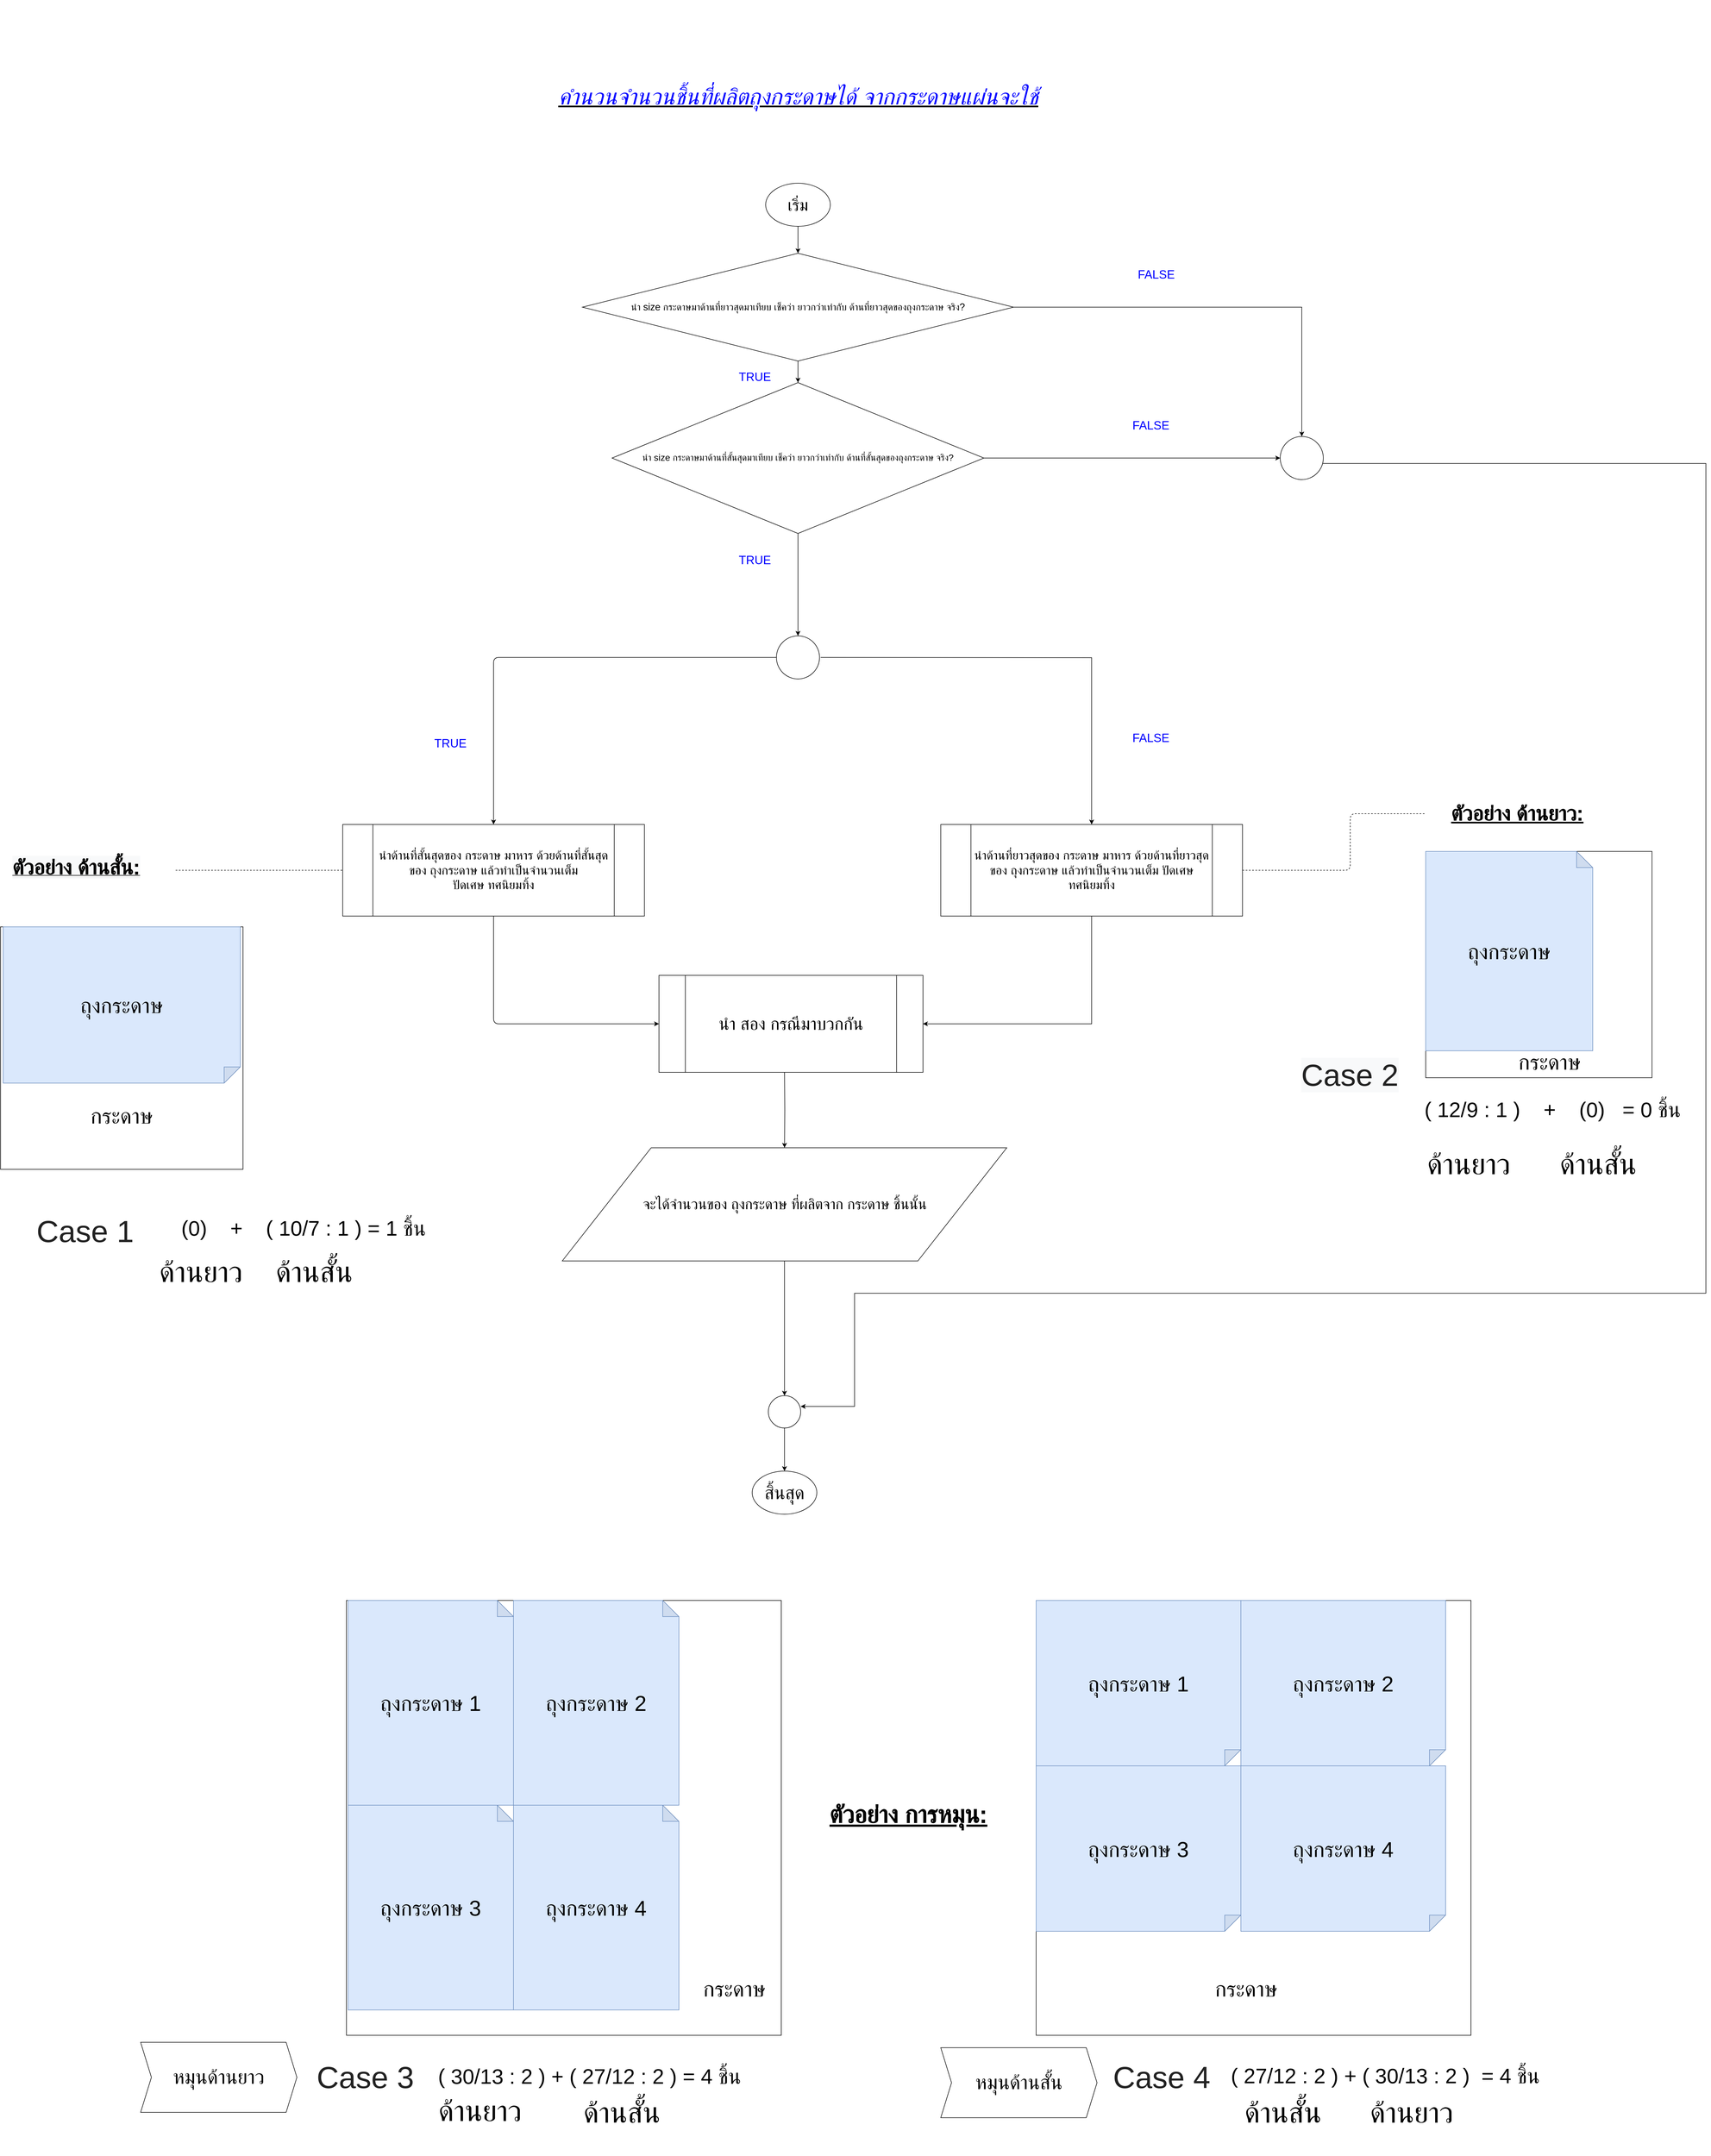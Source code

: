 <mxfile version="13.3.4" type="github">
  <diagram id="YBWVYPmLeSRwuI61tk2d" name="Page-1">
    <mxGraphModel dx="3270" dy="1230" grid="1" gridSize="10" guides="1" tooltips="1" connect="1" arrows="1" fold="1" page="1" pageScale="1" pageWidth="1100" pageHeight="1700" math="0" shadow="0">
      <root>
        <mxCell id="0" />
        <mxCell id="1" parent="0" />
        <mxCell id="YBXRsWnwAlxHhVe6IXgZ-6" value="" style="edgeStyle=orthogonalEdgeStyle;rounded=0;orthogonalLoop=1;jettySize=auto;html=1;" parent="1" source="YBXRsWnwAlxHhVe6IXgZ-1" target="YBXRsWnwAlxHhVe6IXgZ-3" edge="1">
          <mxGeometry relative="1" as="geometry" />
        </mxCell>
        <mxCell id="YBXRsWnwAlxHhVe6IXgZ-1" value="&lt;font style=&quot;font-size: 30px;&quot;&gt;เริ่ม&lt;/font&gt;" style="ellipse;whiteSpace=wrap;html=1;fontSize=30;" parent="1" vertex="1">
          <mxGeometry x="370" y="710" width="120" height="80" as="geometry" />
        </mxCell>
        <mxCell id="YBXRsWnwAlxHhVe6IXgZ-9" value="" style="edgeStyle=orthogonalEdgeStyle;rounded=0;orthogonalLoop=1;jettySize=auto;html=1;" parent="1" source="YBXRsWnwAlxHhVe6IXgZ-3" target="YBXRsWnwAlxHhVe6IXgZ-8" edge="1">
          <mxGeometry relative="1" as="geometry" />
        </mxCell>
        <mxCell id="YBXRsWnwAlxHhVe6IXgZ-41" style="edgeStyle=orthogonalEdgeStyle;rounded=0;orthogonalLoop=1;jettySize=auto;html=1;entryX=0.5;entryY=0;entryDx=0;entryDy=0;" parent="1" source="YBXRsWnwAlxHhVe6IXgZ-3" target="YBXRsWnwAlxHhVe6IXgZ-39" edge="1">
          <mxGeometry relative="1" as="geometry" />
        </mxCell>
        <mxCell id="YBXRsWnwAlxHhVe6IXgZ-3" value="&lt;span&gt;&lt;font style=&quot;font-size: 18px&quot;&gt;นำ size กระดาษมาด้านที่ยาวสุดมาเทียบ เช็คว่า ยาวกว่าเท่ากับ ด้านที่ยาวสุดของถุงกระดาษ จริง?&lt;/font&gt;&lt;/span&gt;" style="rhombus;whiteSpace=wrap;html=1;" parent="1" vertex="1">
          <mxGeometry x="30" y="840" width="800" height="200" as="geometry" />
        </mxCell>
        <mxCell id="YBXRsWnwAlxHhVe6IXgZ-11" value="" style="edgeStyle=orthogonalEdgeStyle;rounded=0;orthogonalLoop=1;jettySize=auto;html=1;entryX=0.5;entryY=0;entryDx=0;entryDy=0;" parent="1" source="YBXRsWnwAlxHhVe6IXgZ-8" target="jHjW-7iBzdXLewrsff_E-4" edge="1">
          <mxGeometry relative="1" as="geometry">
            <mxPoint x="430" y="1460" as="targetPoint" />
          </mxGeometry>
        </mxCell>
        <mxCell id="YBXRsWnwAlxHhVe6IXgZ-40" style="edgeStyle=orthogonalEdgeStyle;rounded=0;orthogonalLoop=1;jettySize=auto;html=1;entryX=0;entryY=0.5;entryDx=0;entryDy=0;" parent="1" source="YBXRsWnwAlxHhVe6IXgZ-8" target="YBXRsWnwAlxHhVe6IXgZ-39" edge="1">
          <mxGeometry relative="1" as="geometry">
            <Array as="points">
              <mxPoint x="1325" y="1220" />
            </Array>
          </mxGeometry>
        </mxCell>
        <mxCell id="YBXRsWnwAlxHhVe6IXgZ-8" value="&lt;span&gt;&lt;font style=&quot;font-size: 17px&quot;&gt;นำ size กระดาษมาด้านที่สั้นสุดมาเทียบ เช็คว่า ยาวกว่าเท่ากับ ด้านที่สั้นสุดของถุงกระดาษ จริง?&lt;/font&gt;&lt;/span&gt;" style="rhombus;whiteSpace=wrap;html=1;" parent="1" vertex="1">
          <mxGeometry x="85" y="1080" width="690" height="280" as="geometry" />
        </mxCell>
        <mxCell id="YBXRsWnwAlxHhVe6IXgZ-23" style="edgeStyle=orthogonalEdgeStyle;rounded=0;orthogonalLoop=1;jettySize=auto;html=1;entryX=0.5;entryY=0;entryDx=0;entryDy=0;" parent="1" target="YBXRsWnwAlxHhVe6IXgZ-22" edge="1">
          <mxGeometry relative="1" as="geometry">
            <mxPoint x="472" y="1590" as="sourcePoint" />
          </mxGeometry>
        </mxCell>
        <mxCell id="YBXRsWnwAlxHhVe6IXgZ-12" value="&lt;font style=&quot;font-size: 23px&quot;&gt;นำด้านที่สั้นสุดของ กระดาษ มาหาร ด้วยด้านที่สั้นสุดของ ถุงกระดาษ แล้วทำเป็นจำนวนเต็ม&lt;br&gt;ปัดเศษ ทศนิยมทิ้ง&lt;/font&gt;" style="shape=process;whiteSpace=wrap;html=1;backgroundOutline=1;" parent="1" vertex="1">
          <mxGeometry x="-415" y="1900" width="560" height="170" as="geometry" />
        </mxCell>
        <mxCell id="YBXRsWnwAlxHhVe6IXgZ-13" value="&lt;font style=&quot;font-size: 22px&quot;&gt;TRUE&lt;/font&gt;" style="text;html=1;strokeColor=none;fillColor=none;align=center;verticalAlign=middle;whiteSpace=wrap;rounded=0;fontColor=#0000FF;" parent="1" vertex="1">
          <mxGeometry x="330" y="1060" width="40" height="20" as="geometry" />
        </mxCell>
        <mxCell id="YBXRsWnwAlxHhVe6IXgZ-17" value="" style="endArrow=classic;html=1;exitX=0;exitY=0.5;exitDx=0;exitDy=0;entryX=0.5;entryY=0;entryDx=0;entryDy=0;" parent="1" source="jHjW-7iBzdXLewrsff_E-4" target="YBXRsWnwAlxHhVe6IXgZ-12" edge="1">
          <mxGeometry width="50" height="50" relative="1" as="geometry">
            <mxPoint x="125" y="1600" as="sourcePoint" />
            <mxPoint x="45" y="1590" as="targetPoint" />
            <Array as="points">
              <mxPoint x="-135" y="1590" />
              <mxPoint x="-135" y="1630" />
            </Array>
          </mxGeometry>
        </mxCell>
        <mxCell id="YBXRsWnwAlxHhVe6IXgZ-20" value="&lt;font style=&quot;font-size: 22px&quot;&gt;TRUE&lt;/font&gt;" style="text;html=1;strokeColor=none;fillColor=none;align=center;verticalAlign=middle;whiteSpace=wrap;rounded=0;fontColor=#0000FF;" parent="1" vertex="1">
          <mxGeometry x="330" y="1400" width="40" height="20" as="geometry" />
        </mxCell>
        <mxCell id="YBXRsWnwAlxHhVe6IXgZ-21" value="&lt;font style=&quot;font-size: 22px&quot;&gt;TRUE&lt;/font&gt;" style="text;html=1;strokeColor=none;fillColor=none;align=center;verticalAlign=middle;whiteSpace=wrap;rounded=0;fontColor=#0000FF;" parent="1" vertex="1">
          <mxGeometry x="-235" y="1740" width="40" height="20" as="geometry" />
        </mxCell>
        <mxCell id="jHjW-7iBzdXLewrsff_E-3" style="edgeStyle=orthogonalEdgeStyle;rounded=0;orthogonalLoop=1;jettySize=auto;html=1;entryX=1;entryY=0.5;entryDx=0;entryDy=0;" edge="1" parent="1" source="YBXRsWnwAlxHhVe6IXgZ-22" target="jHjW-7iBzdXLewrsff_E-1">
          <mxGeometry relative="1" as="geometry">
            <Array as="points">
              <mxPoint x="975" y="2270" />
            </Array>
          </mxGeometry>
        </mxCell>
        <mxCell id="YBXRsWnwAlxHhVe6IXgZ-22" value="&lt;font style=&quot;font-size: 23px&quot;&gt;นำด้านที่ยาวสุดของ กระดาษ มาหาร ด้วยด้านที่ยาวสุดของ ถุงกระดาษ แล้วทำเป็นจำนวนเต็ม ปัดเศษ ทศนิยมทิ้ง&lt;/font&gt;" style="shape=process;whiteSpace=wrap;html=1;backgroundOutline=1;" parent="1" vertex="1">
          <mxGeometry x="695" y="1900" width="560" height="170" as="geometry" />
        </mxCell>
        <mxCell id="YBXRsWnwAlxHhVe6IXgZ-24" value="&lt;font style=&quot;font-size: 22px&quot;&gt;FALSE&lt;/font&gt;" style="text;html=1;strokeColor=none;fillColor=none;align=center;verticalAlign=middle;whiteSpace=wrap;rounded=0;fontColor=#0000FF;" parent="1" vertex="1">
          <mxGeometry x="1065" y="1730" width="40" height="20" as="geometry" />
        </mxCell>
        <mxCell id="YBXRsWnwAlxHhVe6IXgZ-57" style="edgeStyle=orthogonalEdgeStyle;rounded=0;orthogonalLoop=1;jettySize=auto;html=1;entryX=0.5;entryY=0;entryDx=0;entryDy=0;" parent="1" source="YBXRsWnwAlxHhVe6IXgZ-25" target="YBXRsWnwAlxHhVe6IXgZ-56" edge="1">
          <mxGeometry relative="1" as="geometry" />
        </mxCell>
        <mxCell id="YBXRsWnwAlxHhVe6IXgZ-25" value="&lt;font style=&quot;font-size: 27px&quot;&gt;จะได้จำนวนของ ถุงกระดาษ ที่ผลิตจาก กระดาษ ชิ้นนั้น&lt;/font&gt;" style="shape=parallelogram;perimeter=parallelogramPerimeter;whiteSpace=wrap;html=1;" parent="1" vertex="1">
          <mxGeometry x="-7.5" y="2500" width="825" height="210" as="geometry" />
        </mxCell>
        <mxCell id="YBXRsWnwAlxHhVe6IXgZ-35" style="edgeStyle=orthogonalEdgeStyle;rounded=0;orthogonalLoop=1;jettySize=auto;html=1;" parent="1" target="YBXRsWnwAlxHhVe6IXgZ-25" edge="1">
          <mxGeometry relative="1" as="geometry">
            <mxPoint x="405" y="2360" as="sourcePoint" />
          </mxGeometry>
        </mxCell>
        <mxCell id="YBXRsWnwAlxHhVe6IXgZ-27" value="" style="endArrow=classic;html=1;exitX=0.5;exitY=1;exitDx=0;exitDy=0;entryX=0;entryY=0.5;entryDx=0;entryDy=0;" parent="1" source="YBXRsWnwAlxHhVe6IXgZ-12" target="jHjW-7iBzdXLewrsff_E-1" edge="1">
          <mxGeometry width="50" height="50" relative="1" as="geometry">
            <mxPoint x="-265" y="2330" as="sourcePoint" />
            <mxPoint x="375" y="2220" as="targetPoint" />
            <Array as="points">
              <mxPoint x="-135" y="2270" />
            </Array>
          </mxGeometry>
        </mxCell>
        <mxCell id="YBXRsWnwAlxHhVe6IXgZ-32" value="&lt;font style=&quot;font-size: 34px;&quot;&gt;สิ้นสุด&lt;/font&gt;" style="ellipse;whiteSpace=wrap;html=1;fontSize=34;" parent="1" vertex="1">
          <mxGeometry x="345" y="3100" width="120" height="80" as="geometry" />
        </mxCell>
        <mxCell id="YBXRsWnwAlxHhVe6IXgZ-42" style="edgeStyle=orthogonalEdgeStyle;rounded=0;orthogonalLoop=1;jettySize=auto;html=1;" parent="1" source="YBXRsWnwAlxHhVe6IXgZ-39" edge="1">
          <mxGeometry relative="1" as="geometry">
            <mxPoint x="435" y="2980" as="targetPoint" />
            <Array as="points">
              <mxPoint x="2115" y="1230" />
              <mxPoint x="2115" y="2770" />
              <mxPoint x="535" y="2770" />
              <mxPoint x="535" y="2980" />
            </Array>
          </mxGeometry>
        </mxCell>
        <mxCell id="YBXRsWnwAlxHhVe6IXgZ-39" value="" style="ellipse;whiteSpace=wrap;html=1;aspect=fixed;" parent="1" vertex="1">
          <mxGeometry x="1325" y="1180" width="80" height="80" as="geometry" />
        </mxCell>
        <mxCell id="YBXRsWnwAlxHhVe6IXgZ-43" value="" style="whiteSpace=wrap;html=1;aspect=fixed;" parent="1" vertex="1">
          <mxGeometry x="1595" y="1950" width="420" height="420" as="geometry" />
        </mxCell>
        <mxCell id="YBXRsWnwAlxHhVe6IXgZ-44" value="&lt;font style=&quot;font-size: 40px&quot;&gt;ถุงกระดาษ&lt;/font&gt;" style="shape=note;whiteSpace=wrap;html=1;backgroundOutline=1;darkOpacity=0.05;fillColor=#dae8fc;strokeColor=#6c8ebf;" parent="1" vertex="1">
          <mxGeometry x="1595" y="1950" width="310" height="370" as="geometry" />
        </mxCell>
        <mxCell id="YBXRsWnwAlxHhVe6IXgZ-45" value="&lt;span style=&quot;font-size: 40px&quot;&gt;กระดาษ&lt;/span&gt;" style="text;html=1;strokeColor=none;fillColor=none;align=center;verticalAlign=middle;whiteSpace=wrap;rounded=0;" parent="1" vertex="1">
          <mxGeometry x="1805" y="2330" width="40" height="20" as="geometry" />
        </mxCell>
        <mxCell id="YBXRsWnwAlxHhVe6IXgZ-46" value="" style="endArrow=none;dashed=1;html=1;exitX=1;exitY=0.5;exitDx=0;exitDy=0;" parent="1" source="YBXRsWnwAlxHhVe6IXgZ-22" edge="1">
          <mxGeometry width="50" height="50" relative="1" as="geometry">
            <mxPoint x="1435" y="2110" as="sourcePoint" />
            <mxPoint x="1595" y="1880" as="targetPoint" />
            <Array as="points">
              <mxPoint x="1455" y="1985" />
              <mxPoint x="1455" y="1880" />
            </Array>
          </mxGeometry>
        </mxCell>
        <mxCell id="YBXRsWnwAlxHhVe6IXgZ-47" value="&lt;font style=&quot;font-size: 39px&quot;&gt;&lt;u&gt;&lt;b&gt;ตัวอย่าง ด้านยาว:&lt;/b&gt;&lt;/u&gt;&lt;/font&gt;" style="text;html=1;strokeColor=none;fillColor=none;align=center;verticalAlign=middle;whiteSpace=wrap;rounded=0;" parent="1" vertex="1">
          <mxGeometry x="1580" y="1840" width="370" height="80" as="geometry" />
        </mxCell>
        <mxCell id="YBXRsWnwAlxHhVe6IXgZ-49" value="" style="whiteSpace=wrap;html=1;aspect=fixed;" parent="1" vertex="1">
          <mxGeometry x="-1050" y="2090" width="450" height="450" as="geometry" />
        </mxCell>
        <mxCell id="YBXRsWnwAlxHhVe6IXgZ-50" value="&lt;span style=&quot;font-size: 40px&quot;&gt;ถุงกระดาษ&lt;/span&gt;" style="shape=note;whiteSpace=wrap;html=1;backgroundOutline=1;darkOpacity=0.05;direction=south;fillColor=#dae8fc;strokeColor=#6c8ebf;" parent="1" vertex="1">
          <mxGeometry x="-1045" y="2090" width="440" height="290" as="geometry" />
        </mxCell>
        <mxCell id="YBXRsWnwAlxHhVe6IXgZ-51" value="&lt;span style=&quot;font-size: 40px&quot;&gt;กระดาษ&lt;/span&gt;" style="text;html=1;strokeColor=none;fillColor=none;align=center;verticalAlign=middle;whiteSpace=wrap;rounded=0;" parent="1" vertex="1">
          <mxGeometry x="-845" y="2430" width="40" height="20" as="geometry" />
        </mxCell>
        <mxCell id="YBXRsWnwAlxHhVe6IXgZ-52" value="&lt;span style=&quot;color: rgb(0, 0, 0); font-family: helvetica; font-size: 39px; font-style: normal; letter-spacing: normal; text-align: center; text-indent: 0px; text-transform: none; word-spacing: 0px; background-color: rgb(248, 249, 250); display: inline; float: none;&quot;&gt;ตัวอย่าง ด้านสั้น:&lt;/span&gt;" style="text;whiteSpace=wrap;html=1;fontStyle=5" parent="1" vertex="1">
          <mxGeometry x="-1030" y="1950" width="335" height="80" as="geometry" />
        </mxCell>
        <mxCell id="YBXRsWnwAlxHhVe6IXgZ-55" value="" style="endArrow=none;dashed=1;html=1;entryX=0;entryY=0.5;entryDx=0;entryDy=0;" parent="1" target="YBXRsWnwAlxHhVe6IXgZ-12" edge="1">
          <mxGeometry width="50" height="50" relative="1" as="geometry">
            <mxPoint x="-725" y="1985" as="sourcePoint" />
            <mxPoint x="-625" y="1880" as="targetPoint" />
          </mxGeometry>
        </mxCell>
        <mxCell id="YBXRsWnwAlxHhVe6IXgZ-59" value="" style="edgeStyle=orthogonalEdgeStyle;rounded=0;orthogonalLoop=1;jettySize=auto;html=1;" parent="1" source="YBXRsWnwAlxHhVe6IXgZ-56" edge="1">
          <mxGeometry relative="1" as="geometry">
            <mxPoint x="405" y="3100" as="targetPoint" />
          </mxGeometry>
        </mxCell>
        <mxCell id="YBXRsWnwAlxHhVe6IXgZ-56" value="" style="ellipse;whiteSpace=wrap;html=1;aspect=fixed;" parent="1" vertex="1">
          <mxGeometry x="375" y="2960" width="60" height="60" as="geometry" />
        </mxCell>
        <mxCell id="VVT0aFdjz3h0jSFO-QEv-1" value="&lt;font style=&quot;font-size: 22px&quot;&gt;FALSE&lt;/font&gt;" style="text;html=1;strokeColor=none;fillColor=none;align=center;verticalAlign=middle;whiteSpace=wrap;rounded=0;fontColor=#0000FF;" parent="1" vertex="1">
          <mxGeometry x="1065" y="1150" width="40" height="20" as="geometry" />
        </mxCell>
        <mxCell id="VVT0aFdjz3h0jSFO-QEv-2" value="&lt;font style=&quot;font-size: 22px&quot;&gt;FALSE&lt;/font&gt;" style="text;html=1;strokeColor=none;fillColor=none;align=center;verticalAlign=middle;whiteSpace=wrap;rounded=0;fontColor=#0000FF;" parent="1" vertex="1">
          <mxGeometry x="1075" y="870" width="40" height="20" as="geometry" />
        </mxCell>
        <mxCell id="jHjW-7iBzdXLewrsff_E-1" value="&lt;font style=&quot;font-size: 32px&quot;&gt;นำ สอง กรณีมาบวกกัน&lt;/font&gt;" style="shape=process;whiteSpace=wrap;html=1;backgroundOutline=1;" vertex="1" parent="1">
          <mxGeometry x="172" y="2180" width="490" height="180" as="geometry" />
        </mxCell>
        <mxCell id="jHjW-7iBzdXLewrsff_E-4" value="" style="ellipse;whiteSpace=wrap;html=1;aspect=fixed;" vertex="1" parent="1">
          <mxGeometry x="390" y="1550" width="80" height="80" as="geometry" />
        </mxCell>
        <mxCell id="jHjW-7iBzdXLewrsff_E-5" value="" style="whiteSpace=wrap;html=1;aspect=fixed;" vertex="1" parent="1">
          <mxGeometry x="-408" y="3340" width="807" height="807" as="geometry" />
        </mxCell>
        <mxCell id="jHjW-7iBzdXLewrsff_E-6" value="&lt;span style=&quot;font-size: 40px&quot;&gt;ถุงกระดาษ 1&lt;/span&gt;" style="shape=note;whiteSpace=wrap;html=1;backgroundOutline=1;darkOpacity=0.05;fillColor=#dae8fc;strokeColor=#6c8ebf;" vertex="1" parent="1">
          <mxGeometry x="-405" y="3340" width="307" height="380" as="geometry" />
        </mxCell>
        <mxCell id="jHjW-7iBzdXLewrsff_E-7" value="&lt;span style=&quot;font-size: 40px&quot;&gt;ถุงกระดาษ 2&lt;/span&gt;" style="shape=note;whiteSpace=wrap;html=1;backgroundOutline=1;darkOpacity=0.05;fillColor=#dae8fc;strokeColor=#6c8ebf;" vertex="1" parent="1">
          <mxGeometry x="-98" y="3340" width="307" height="380" as="geometry" />
        </mxCell>
        <mxCell id="jHjW-7iBzdXLewrsff_E-8" value="&lt;span style=&quot;font-size: 40px&quot;&gt;ถุงกระดาษ 3&lt;/span&gt;" style="shape=note;whiteSpace=wrap;html=1;backgroundOutline=1;darkOpacity=0.05;fillColor=#dae8fc;strokeColor=#6c8ebf;" vertex="1" parent="1">
          <mxGeometry x="-405" y="3720" width="307" height="380" as="geometry" />
        </mxCell>
        <mxCell id="jHjW-7iBzdXLewrsff_E-9" value="&lt;span style=&quot;font-size: 40px&quot;&gt;ถุงกระดาษ 4&lt;/span&gt;" style="shape=note;whiteSpace=wrap;html=1;backgroundOutline=1;darkOpacity=0.05;fillColor=#dae8fc;strokeColor=#6c8ebf;" vertex="1" parent="1">
          <mxGeometry x="-98" y="3720" width="307" height="380" as="geometry" />
        </mxCell>
        <mxCell id="jHjW-7iBzdXLewrsff_E-10" value="&lt;font style=&quot;font-size: 57px&quot;&gt;&lt;br&gt;&lt;span style=&quot;color: rgb(34 , 34 , 34) ; font-family: &amp;#34;arial&amp;#34; , sans-serif ; text-align: left&quot;&gt;Case 1&lt;/span&gt;&lt;/font&gt;" style="text;html=1;strokeColor=none;fillColor=none;align=center;verticalAlign=middle;whiteSpace=wrap;rounded=0;" vertex="1" parent="1">
          <mxGeometry x="-1008" y="2610" width="230" height="20" as="geometry" />
        </mxCell>
        <mxCell id="jHjW-7iBzdXLewrsff_E-11" value="&lt;br style=&quot;color: rgb(0 , 0 , 0) ; font-family: &amp;#34;helvetica&amp;#34; ; font-size: 57px ; font-style: normal ; font-weight: 400 ; letter-spacing: normal ; text-align: center ; text-indent: 0px ; text-transform: none ; word-spacing: 0px ; background-color: rgb(248 , 249 , 250)&quot;&gt;&lt;span style=&quot;font-size: 57px ; font-style: normal ; font-weight: 400 ; letter-spacing: normal ; text-indent: 0px ; text-transform: none ; word-spacing: 0px ; background-color: rgb(248 , 249 , 250) ; color: rgb(34 , 34 , 34) ; font-family: &amp;#34;arial&amp;#34; , sans-serif ; text-align: left&quot;&gt;Case 2&lt;/span&gt;" style="text;whiteSpace=wrap;html=1;" vertex="1" parent="1">
          <mxGeometry x="1362" y="2310" width="210" height="60" as="geometry" />
        </mxCell>
        <mxCell id="jHjW-7iBzdXLewrsff_E-12" value="&lt;font style=&quot;font-size: 57px&quot;&gt;&lt;br&gt;&lt;span style=&quot;color: rgb(34 , 34 , 34) ; font-family: &amp;#34;arial&amp;#34; , sans-serif ; text-align: left&quot;&gt;Case 3&lt;/span&gt;&lt;/font&gt;" style="text;html=1;strokeColor=none;fillColor=none;align=center;verticalAlign=middle;whiteSpace=wrap;rounded=0;" vertex="1" parent="1">
          <mxGeometry x="-488" y="4180" width="230" height="20" as="geometry" />
        </mxCell>
        <mxCell id="jHjW-7iBzdXLewrsff_E-13" value="&#xa;&#xa;&lt;span style=&quot;color: rgb(0, 0, 0); font-family: helvetica; font-size: 40px; font-style: normal; font-weight: 400; letter-spacing: normal; text-align: center; text-indent: 0px; text-transform: none; word-spacing: 0px; background-color: rgb(248, 249, 250); display: inline; float: none;&quot;&gt;กระดาษ&lt;/span&gt;&#xa;&#xa;" style="whiteSpace=wrap;html=1;aspect=fixed;" vertex="1" parent="1">
          <mxGeometry x="872" y="3340" width="807" height="807" as="geometry" />
        </mxCell>
        <mxCell id="jHjW-7iBzdXLewrsff_E-14" value="&lt;span style=&quot;font-size: 40px&quot;&gt;ถุงกระดาษ 1&lt;/span&gt;" style="shape=note;whiteSpace=wrap;html=1;backgroundOutline=1;darkOpacity=0.05;fillColor=#dae8fc;strokeColor=#6c8ebf;direction=south;" vertex="1" parent="1">
          <mxGeometry x="872" y="3340" width="380" height="307" as="geometry" />
        </mxCell>
        <mxCell id="jHjW-7iBzdXLewrsff_E-15" value="&lt;span style=&quot;font-size: 40px&quot;&gt;ถุงกระดาษ 2&lt;/span&gt;" style="shape=note;whiteSpace=wrap;html=1;backgroundOutline=1;darkOpacity=0.05;fillColor=#dae8fc;strokeColor=#6c8ebf;direction=south;" vertex="1" parent="1">
          <mxGeometry x="1252" y="3340" width="380" height="307" as="geometry" />
        </mxCell>
        <mxCell id="jHjW-7iBzdXLewrsff_E-16" value="&lt;span style=&quot;font-size: 40px&quot;&gt;ถุงกระดาษ 3&lt;/span&gt;" style="shape=note;whiteSpace=wrap;html=1;backgroundOutline=1;darkOpacity=0.05;fillColor=#dae8fc;strokeColor=#6c8ebf;direction=south;" vertex="1" parent="1">
          <mxGeometry x="872" y="3647" width="380" height="307" as="geometry" />
        </mxCell>
        <mxCell id="jHjW-7iBzdXLewrsff_E-17" value="&lt;span style=&quot;font-size: 40px&quot;&gt;ถุงกระดาษ 4&lt;/span&gt;" style="shape=note;whiteSpace=wrap;html=1;backgroundOutline=1;darkOpacity=0.05;fillColor=#dae8fc;strokeColor=#6c8ebf;direction=south;" vertex="1" parent="1">
          <mxGeometry x="1252" y="3647" width="380" height="307" as="geometry" />
        </mxCell>
        <mxCell id="jHjW-7iBzdXLewrsff_E-20" value="&lt;font style=&quot;font-size: 57px&quot;&gt;&lt;br&gt;&lt;span style=&quot;color: rgb(34 , 34 , 34) ; font-family: &amp;#34;arial&amp;#34; , sans-serif ; text-align: left&quot;&gt;Case 4&lt;/span&gt;&lt;/font&gt;" style="text;html=1;strokeColor=none;fillColor=none;align=center;verticalAlign=middle;whiteSpace=wrap;rounded=0;" vertex="1" parent="1">
          <mxGeometry x="990" y="4180" width="230" height="20" as="geometry" />
        </mxCell>
        <mxCell id="jHjW-7iBzdXLewrsff_E-24" value="&lt;span style=&quot;font-size: 40px&quot;&gt;กระดาษ&lt;/span&gt;" style="text;html=1;strokeColor=none;fillColor=none;align=center;verticalAlign=middle;whiteSpace=wrap;rounded=0;" vertex="1" parent="1">
          <mxGeometry x="1242" y="4050" width="40" height="20" as="geometry" />
        </mxCell>
        <mxCell id="jHjW-7iBzdXLewrsff_E-27" value="&lt;span style=&quot;font-size: 40px&quot;&gt;กระดาษ&lt;/span&gt;" style="text;html=1;strokeColor=none;fillColor=none;align=center;verticalAlign=middle;whiteSpace=wrap;rounded=0;rotation=0;" vertex="1" parent="1">
          <mxGeometry x="292" y="4050" width="40" height="20" as="geometry" />
        </mxCell>
        <mxCell id="jHjW-7iBzdXLewrsff_E-28" value="&lt;font style=&quot;font-size: 39px&quot;&gt;&amp;nbsp;(0)&amp;nbsp; &amp;nbsp; +&amp;nbsp; &amp;nbsp; ( 10/7 : 1 ) = 1&amp;nbsp;&lt;/font&gt;&lt;span style=&quot;font-size: 39px&quot;&gt;ชิ้น&lt;/span&gt;" style="text;html=1;strokeColor=none;fillColor=none;align=center;verticalAlign=middle;whiteSpace=wrap;rounded=0;" vertex="1" parent="1">
          <mxGeometry x="-748" y="2550" width="510" height="200" as="geometry" />
        </mxCell>
        <mxCell id="jHjW-7iBzdXLewrsff_E-29" value="&lt;font style=&quot;font-size: 39px&quot;&gt;&amp;nbsp;( 12/9 : 1 )&amp;nbsp; &amp;nbsp; +&amp;nbsp; &amp;nbsp; (0)&amp;nbsp; &amp;nbsp;= 0 ชิ้น&lt;/font&gt;" style="text;html=1;strokeColor=none;fillColor=none;align=center;verticalAlign=middle;whiteSpace=wrap;rounded=0;" vertex="1" parent="1">
          <mxGeometry x="1535" y="2330" width="580" height="200" as="geometry" />
        </mxCell>
        <mxCell id="jHjW-7iBzdXLewrsff_E-30" value="&lt;font style=&quot;font-size: 39px&quot;&gt;&amp;nbsp;( 30/13 : 2 ) + ( 27/12 : 2 ) = 4 ชิ้น&amp;nbsp;&amp;nbsp;&lt;br&gt;&amp;nbsp;&lt;/font&gt;" style="text;html=1;strokeColor=none;fillColor=none;align=center;verticalAlign=middle;whiteSpace=wrap;rounded=0;" vertex="1" parent="1">
          <mxGeometry x="-275" y="4147" width="647" height="200" as="geometry" />
        </mxCell>
        <mxCell id="jHjW-7iBzdXLewrsff_E-31" value="&lt;font style=&quot;font-size: 39px&quot;&gt;( 27/12 : 2 ) + ( 30/13 : 2 )&amp;nbsp; = 4 ชิ้น&lt;br&gt;&amp;nbsp;&lt;br&gt;&amp;nbsp;&lt;/font&gt;" style="text;html=1;strokeColor=none;fillColor=none;align=center;verticalAlign=middle;whiteSpace=wrap;rounded=0;" vertex="1" parent="1">
          <mxGeometry x="1200" y="4170" width="640" height="200" as="geometry" />
        </mxCell>
        <mxCell id="jHjW-7iBzdXLewrsff_E-32" value="&lt;font style=&quot;font-size: 54px&quot;&gt;ด้านสั้น&lt;/font&gt;" style="text;html=1;strokeColor=none;fillColor=none;align=center;verticalAlign=middle;whiteSpace=wrap;rounded=0;" vertex="1" parent="1">
          <mxGeometry x="-578" y="2670" width="220" height="120" as="geometry" />
        </mxCell>
        <mxCell id="jHjW-7iBzdXLewrsff_E-34" value="&lt;font style=&quot;font-size: 54px&quot;&gt;ด้านสั้น&lt;/font&gt;" style="text;html=1;strokeColor=none;fillColor=none;align=center;verticalAlign=middle;whiteSpace=wrap;rounded=0;" vertex="1" parent="1">
          <mxGeometry x="-7.5" y="4230" width="220" height="120" as="geometry" />
        </mxCell>
        <mxCell id="jHjW-7iBzdXLewrsff_E-35" value="&lt;font style=&quot;font-size: 54px&quot;&gt;ด้านสั้น&lt;/font&gt;" style="text;html=1;strokeColor=none;fillColor=none;align=center;verticalAlign=middle;whiteSpace=wrap;rounded=0;" vertex="1" parent="1">
          <mxGeometry x="1220" y="4230" width="220" height="120" as="geometry" />
        </mxCell>
        <mxCell id="jHjW-7iBzdXLewrsff_E-36" value="&lt;font style=&quot;font-size: 54px&quot;&gt;ด้านยาว&lt;/font&gt;" style="text;html=1;strokeColor=none;fillColor=none;align=center;verticalAlign=middle;whiteSpace=wrap;rounded=0;" vertex="1" parent="1">
          <mxGeometry x="1459" y="4230" width="220" height="120" as="geometry" />
        </mxCell>
        <mxCell id="jHjW-7iBzdXLewrsff_E-37" value="&lt;font style=&quot;font-size: 54px&quot;&gt;ด้านยาว&lt;/font&gt;" style="text;html=1;strokeColor=none;fillColor=none;align=center;verticalAlign=middle;whiteSpace=wrap;rounded=0;" vertex="1" parent="1">
          <mxGeometry x="-270" y="4227" width="220" height="120" as="geometry" />
        </mxCell>
        <mxCell id="jHjW-7iBzdXLewrsff_E-39" value="&lt;font style=&quot;font-size: 54px&quot;&gt;ด้านยาว&lt;/font&gt;" style="text;html=1;strokeColor=none;fillColor=none;align=center;verticalAlign=middle;whiteSpace=wrap;rounded=0;" vertex="1" parent="1">
          <mxGeometry x="-788" y="2670" width="220" height="120" as="geometry" />
        </mxCell>
        <mxCell id="jHjW-7iBzdXLewrsff_E-42" value="&lt;font style=&quot;font-size: 54px&quot;&gt;ด้านยาว&lt;/font&gt;" style="text;html=1;strokeColor=none;fillColor=none;align=center;verticalAlign=middle;whiteSpace=wrap;rounded=0;" vertex="1" parent="1">
          <mxGeometry x="1565" y="2470" width="220" height="120" as="geometry" />
        </mxCell>
        <mxCell id="jHjW-7iBzdXLewrsff_E-43" value="&lt;font style=&quot;font-size: 54px&quot;&gt;ด้านสั้น&lt;/font&gt;" style="text;html=1;strokeColor=none;fillColor=none;align=center;verticalAlign=middle;whiteSpace=wrap;rounded=0;" vertex="1" parent="1">
          <mxGeometry x="1805" y="2470" width="220" height="120" as="geometry" />
        </mxCell>
        <mxCell id="jHjW-7iBzdXLewrsff_E-48" value="&lt;font style=&quot;font-size: 37px&quot;&gt;หมุนด้านยาว&lt;/font&gt;" style="shape=step;perimeter=stepPerimeter;whiteSpace=wrap;html=1;fixedSize=1;" vertex="1" parent="1">
          <mxGeometry x="-790" y="4160" width="290" height="130" as="geometry" />
        </mxCell>
        <mxCell id="jHjW-7iBzdXLewrsff_E-49" value="&lt;font style=&quot;font-size: 37px&quot;&gt;หมุนด้านสั้น&lt;/font&gt;" style="shape=step;perimeter=stepPerimeter;whiteSpace=wrap;html=1;fixedSize=1;" vertex="1" parent="1">
          <mxGeometry x="695" y="4170" width="290" height="130" as="geometry" />
        </mxCell>
        <mxCell id="jHjW-7iBzdXLewrsff_E-50" value="&lt;h2&gt;&lt;span style=&quot;font-size: 45px&quot;&gt;&lt;u&gt;&lt;b&gt;ตัวอย่าง การหมุน:&lt;/b&gt;&lt;/u&gt;&lt;/span&gt;&lt;/h2&gt;" style="text;html=1;strokeColor=none;fillColor=none;align=center;verticalAlign=middle;whiteSpace=wrap;rounded=0;" vertex="1" parent="1">
          <mxGeometry x="420" y="3647" width="430" height="180" as="geometry" />
        </mxCell>
        <mxCell id="jHjW-7iBzdXLewrsff_E-51" value="&lt;font style=&quot;font-size: 42px&quot; color=&quot;#0000ff&quot;&gt;คำนวนจำนวนชิ้นที่ผลิตถุงกระดาษได้ จากกระดาษแผ่นจะใช้&lt;/font&gt;" style="text;html=1;strokeColor=none;fillColor=none;align=center;verticalAlign=middle;whiteSpace=wrap;rounded=0;fontSize=30;fontStyle=6" vertex="1" parent="1">
          <mxGeometry x="-442.5" y="370" width="1745" height="360" as="geometry" />
        </mxCell>
      </root>
    </mxGraphModel>
  </diagram>
</mxfile>

